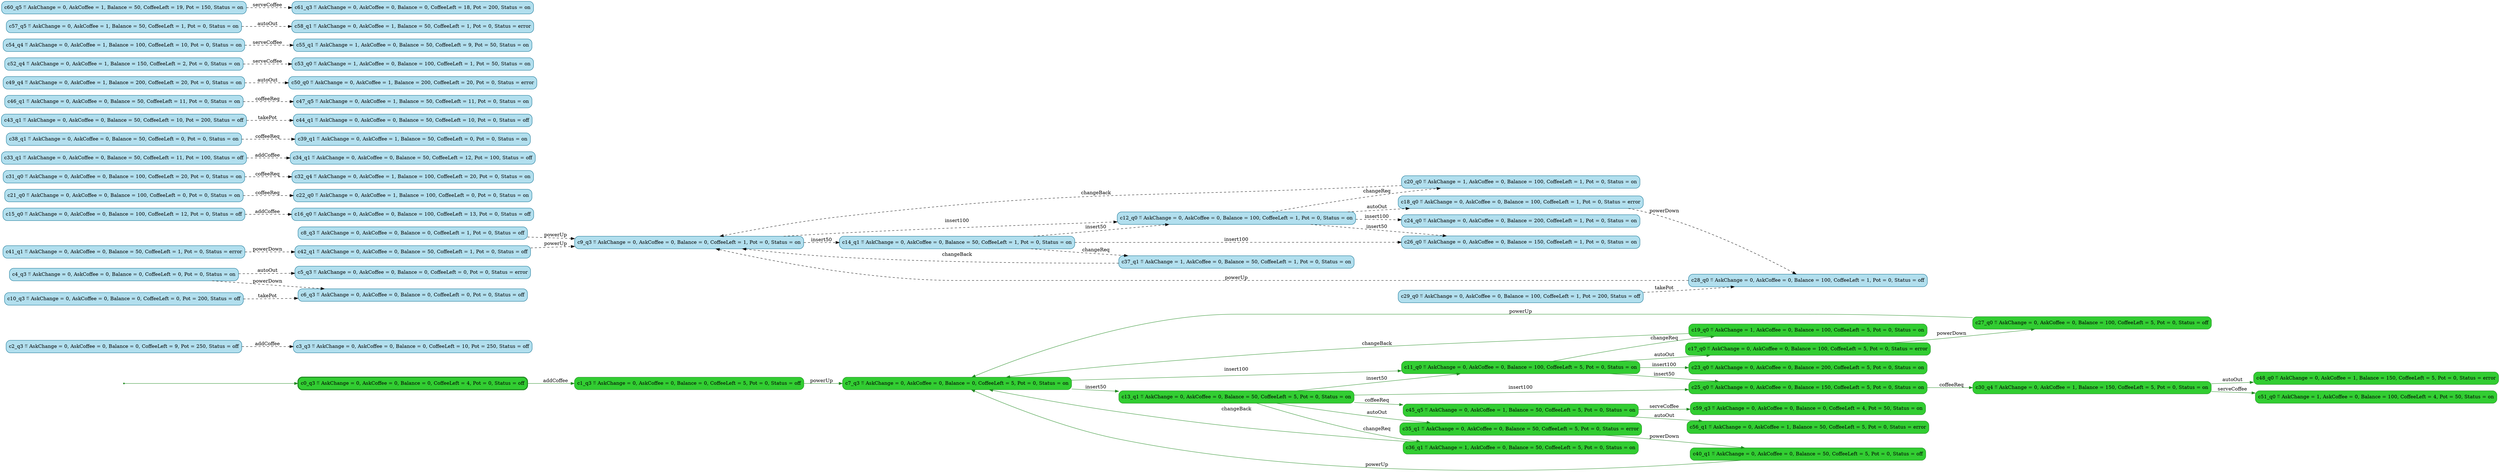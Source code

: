digraph g {

	rankdir="LR"

	__invisible__[shape="point", color="forestgreen"]
	c0_q3[label="c0_q3 ≝ AskChange = 0, AskCoffee = 0, Balance = 0, CoffeeLeft = 4, Pot = 0, Status = off", shape="box", style="rounded, filled", color="forestgreen", fillcolor="limegreen", penwidth=3] // Initial
	c1_q3[label="c1_q3 ≝ AskChange = 0, AskCoffee = 0, Balance = 0, CoffeeLeft = 5, Pot = 0, Status = off", shape="box", style="rounded, filled", color="forestgreen", fillcolor="limegreen"]
	c7_q3[label="c7_q3 ≝ AskChange = 0, AskCoffee = 0, Balance = 0, CoffeeLeft = 5, Pot = 0, Status = on", shape="box", style="rounded, filled", color="forestgreen", fillcolor="limegreen"]
	c11_q0[label="c11_q0 ≝ AskChange = 0, AskCoffee = 0, Balance = 100, CoffeeLeft = 5, Pot = 0, Status = on", shape="box", style="rounded, filled", color="forestgreen", fillcolor="limegreen"]
	c17_q0[label="c17_q0 ≝ AskChange = 0, AskCoffee = 0, Balance = 100, CoffeeLeft = 5, Pot = 0, Status = error", shape="box", style="rounded, filled", color="forestgreen", fillcolor="limegreen"]
	c27_q0[label="c27_q0 ≝ AskChange = 0, AskCoffee = 0, Balance = 100, CoffeeLeft = 5, Pot = 0, Status = off", shape="box", style="rounded, filled", color="forestgreen", fillcolor="limegreen"]
	c19_q0[label="c19_q0 ≝ AskChange = 1, AskCoffee = 0, Balance = 100, CoffeeLeft = 5, Pot = 0, Status = on", shape="box", style="rounded, filled", color="forestgreen", fillcolor="limegreen"]
	c23_q0[label="c23_q0 ≝ AskChange = 0, AskCoffee = 0, Balance = 200, CoffeeLeft = 5, Pot = 0, Status = on", shape="box", style="rounded, filled", color="forestgreen", fillcolor="limegreen"]
	c25_q0[label="c25_q0 ≝ AskChange = 0, AskCoffee = 0, Balance = 150, CoffeeLeft = 5, Pot = 0, Status = on", shape="box", style="rounded, filled", color="forestgreen", fillcolor="limegreen"]
	c30_q4[label="c30_q4 ≝ AskChange = 0, AskCoffee = 1, Balance = 150, CoffeeLeft = 5, Pot = 0, Status = on", shape="box", style="rounded, filled", color="forestgreen", fillcolor="limegreen"]
	c48_q0[label="c48_q0 ≝ AskChange = 0, AskCoffee = 1, Balance = 150, CoffeeLeft = 5, Pot = 0, Status = error", shape="box", style="rounded, filled", color="forestgreen", fillcolor="limegreen"]
	c51_q0[label="c51_q0 ≝ AskChange = 1, AskCoffee = 0, Balance = 100, CoffeeLeft = 4, Pot = 50, Status = on", shape="box", style="rounded, filled", color="forestgreen", fillcolor="limegreen"]
	c13_q1[label="c13_q1 ≝ AskChange = 0, AskCoffee = 0, Balance = 50, CoffeeLeft = 5, Pot = 0, Status = on", shape="box", style="rounded, filled", color="forestgreen", fillcolor="limegreen"]
	c35_q1[label="c35_q1 ≝ AskChange = 0, AskCoffee = 0, Balance = 50, CoffeeLeft = 5, Pot = 0, Status = error", shape="box", style="rounded, filled", color="forestgreen", fillcolor="limegreen"]
	c40_q1[label="c40_q1 ≝ AskChange = 0, AskCoffee = 0, Balance = 50, CoffeeLeft = 5, Pot = 0, Status = off", shape="box", style="rounded, filled", color="forestgreen", fillcolor="limegreen"]
	c36_q1[label="c36_q1 ≝ AskChange = 1, AskCoffee = 0, Balance = 50, CoffeeLeft = 5, Pot = 0, Status = on", shape="box", style="rounded, filled", color="forestgreen", fillcolor="limegreen"]
	c45_q5[label="c45_q5 ≝ AskChange = 0, AskCoffee = 1, Balance = 50, CoffeeLeft = 5, Pot = 0, Status = on", shape="box", style="rounded, filled", color="forestgreen", fillcolor="limegreen"]
	c56_q1[label="c56_q1 ≝ AskChange = 0, AskCoffee = 1, Balance = 50, CoffeeLeft = 5, Pot = 0, Status = error", shape="box", style="rounded, filled", color="forestgreen", fillcolor="limegreen"]
	c59_q3[label="c59_q3 ≝ AskChange = 0, AskCoffee = 0, Balance = 0, CoffeeLeft = 4, Pot = 50, Status = on", shape="box", style="rounded, filled", color="forestgreen", fillcolor="limegreen"]
	c2_q3[label="c2_q3 ≝ AskChange = 0, AskCoffee = 0, Balance = 0, CoffeeLeft = 9, Pot = 250, Status = off", shape="box", style="rounded, filled", color="deepskyblue4", fillcolor="lightblue2"]
	c3_q3[label="c3_q3 ≝ AskChange = 0, AskCoffee = 0, Balance = 0, CoffeeLeft = 10, Pot = 250, Status = off", shape="box", style="rounded, filled", color="deepskyblue4", fillcolor="lightblue2"]
	c4_q3[label="c4_q3 ≝ AskChange = 0, AskCoffee = 0, Balance = 0, CoffeeLeft = 0, Pot = 0, Status = on", shape="box", style="rounded, filled", color="deepskyblue4", fillcolor="lightblue2"]
	c5_q3[label="c5_q3 ≝ AskChange = 0, AskCoffee = 0, Balance = 0, CoffeeLeft = 0, Pot = 0, Status = error", shape="box", style="rounded, filled", color="deepskyblue4", fillcolor="lightblue2"]
	c6_q3[label="c6_q3 ≝ AskChange = 0, AskCoffee = 0, Balance = 0, CoffeeLeft = 0, Pot = 0, Status = off", shape="box", style="rounded, filled", color="deepskyblue4", fillcolor="lightblue2"]
	c8_q3[label="c8_q3 ≝ AskChange = 0, AskCoffee = 0, Balance = 0, CoffeeLeft = 1, Pot = 0, Status = off", shape="box", style="rounded, filled", color="deepskyblue4", fillcolor="lightblue2"]
	c9_q3[label="c9_q3 ≝ AskChange = 0, AskCoffee = 0, Balance = 0, CoffeeLeft = 1, Pot = 0, Status = on", shape="box", style="rounded, filled", color="deepskyblue4", fillcolor="lightblue2"]
	c10_q3[label="c10_q3 ≝ AskChange = 0, AskCoffee = 0, Balance = 0, CoffeeLeft = 0, Pot = 200, Status = off", shape="box", style="rounded, filled", color="deepskyblue4", fillcolor="lightblue2"]
	c12_q0[label="c12_q0 ≝ AskChange = 0, AskCoffee = 0, Balance = 100, CoffeeLeft = 1, Pot = 0, Status = on", shape="box", style="rounded, filled", color="deepskyblue4", fillcolor="lightblue2"]
	c14_q1[label="c14_q1 ≝ AskChange = 0, AskCoffee = 0, Balance = 50, CoffeeLeft = 1, Pot = 0, Status = on", shape="box", style="rounded, filled", color="deepskyblue4", fillcolor="lightblue2"]
	c15_q0[label="c15_q0 ≝ AskChange = 0, AskCoffee = 0, Balance = 100, CoffeeLeft = 12, Pot = 0, Status = off", shape="box", style="rounded, filled", color="deepskyblue4", fillcolor="lightblue2"]
	c16_q0[label="c16_q0 ≝ AskChange = 0, AskCoffee = 0, Balance = 100, CoffeeLeft = 13, Pot = 0, Status = off", shape="box", style="rounded, filled", color="deepskyblue4", fillcolor="lightblue2"]
	c18_q0[label="c18_q0 ≝ AskChange = 0, AskCoffee = 0, Balance = 100, CoffeeLeft = 1, Pot = 0, Status = error", shape="box", style="rounded, filled", color="deepskyblue4", fillcolor="lightblue2"]
	c20_q0[label="c20_q0 ≝ AskChange = 1, AskCoffee = 0, Balance = 100, CoffeeLeft = 1, Pot = 0, Status = on", shape="box", style="rounded, filled", color="deepskyblue4", fillcolor="lightblue2"]
	c21_q0[label="c21_q0 ≝ AskChange = 0, AskCoffee = 0, Balance = 100, CoffeeLeft = 0, Pot = 0, Status = on", shape="box", style="rounded, filled", color="deepskyblue4", fillcolor="lightblue2"]
	c22_q0[label="c22_q0 ≝ AskChange = 0, AskCoffee = 1, Balance = 100, CoffeeLeft = 0, Pot = 0, Status = on", shape="box", style="rounded, filled", color="deepskyblue4", fillcolor="lightblue2"]
	c24_q0[label="c24_q0 ≝ AskChange = 0, AskCoffee = 0, Balance = 200, CoffeeLeft = 1, Pot = 0, Status = on", shape="box", style="rounded, filled", color="deepskyblue4", fillcolor="lightblue2"]
	c26_q0[label="c26_q0 ≝ AskChange = 0, AskCoffee = 0, Balance = 150, CoffeeLeft = 1, Pot = 0, Status = on", shape="box", style="rounded, filled", color="deepskyblue4", fillcolor="lightblue2"]
	c28_q0[label="c28_q0 ≝ AskChange = 0, AskCoffee = 0, Balance = 100, CoffeeLeft = 1, Pot = 0, Status = off", shape="box", style="rounded, filled", color="deepskyblue4", fillcolor="lightblue2"]
	c29_q0[label="c29_q0 ≝ AskChange = 0, AskCoffee = 0, Balance = 100, CoffeeLeft = 1, Pot = 200, Status = off", shape="box", style="rounded, filled", color="deepskyblue4", fillcolor="lightblue2"]
	c31_q0[label="c31_q0 ≝ AskChange = 0, AskCoffee = 0, Balance = 100, CoffeeLeft = 20, Pot = 0, Status = on", shape="box", style="rounded, filled", color="deepskyblue4", fillcolor="lightblue2"]
	c32_q4[label="c32_q4 ≝ AskChange = 0, AskCoffee = 1, Balance = 100, CoffeeLeft = 20, Pot = 0, Status = on", shape="box", style="rounded, filled", color="deepskyblue4", fillcolor="lightblue2"]
	c33_q1[label="c33_q1 ≝ AskChange = 0, AskCoffee = 0, Balance = 50, CoffeeLeft = 11, Pot = 100, Status = off", shape="box", style="rounded, filled", color="deepskyblue4", fillcolor="lightblue2"]
	c34_q1[label="c34_q1 ≝ AskChange = 0, AskCoffee = 0, Balance = 50, CoffeeLeft = 12, Pot = 100, Status = off", shape="box", style="rounded, filled", color="deepskyblue4", fillcolor="lightblue2"]
	c37_q1[label="c37_q1 ≝ AskChange = 1, AskCoffee = 0, Balance = 50, CoffeeLeft = 1, Pot = 0, Status = on", shape="box", style="rounded, filled", color="deepskyblue4", fillcolor="lightblue2"]
	c38_q1[label="c38_q1 ≝ AskChange = 0, AskCoffee = 0, Balance = 50, CoffeeLeft = 0, Pot = 0, Status = on", shape="box", style="rounded, filled", color="deepskyblue4", fillcolor="lightblue2"]
	c39_q1[label="c39_q1 ≝ AskChange = 0, AskCoffee = 1, Balance = 50, CoffeeLeft = 0, Pot = 0, Status = on", shape="box", style="rounded, filled", color="deepskyblue4", fillcolor="lightblue2"]
	c41_q1[label="c41_q1 ≝ AskChange = 0, AskCoffee = 0, Balance = 50, CoffeeLeft = 1, Pot = 0, Status = error", shape="box", style="rounded, filled", color="deepskyblue4", fillcolor="lightblue2"]
	c42_q1[label="c42_q1 ≝ AskChange = 0, AskCoffee = 0, Balance = 50, CoffeeLeft = 1, Pot = 0, Status = off", shape="box", style="rounded, filled", color="deepskyblue4", fillcolor="lightblue2"]
	c43_q1[label="c43_q1 ≝ AskChange = 0, AskCoffee = 0, Balance = 50, CoffeeLeft = 10, Pot = 200, Status = off", shape="box", style="rounded, filled", color="deepskyblue4", fillcolor="lightblue2"]
	c44_q1[label="c44_q1 ≝ AskChange = 0, AskCoffee = 0, Balance = 50, CoffeeLeft = 10, Pot = 0, Status = off", shape="box", style="rounded, filled", color="deepskyblue4", fillcolor="lightblue2"]
	c46_q1[label="c46_q1 ≝ AskChange = 0, AskCoffee = 0, Balance = 50, CoffeeLeft = 11, Pot = 0, Status = on", shape="box", style="rounded, filled", color="deepskyblue4", fillcolor="lightblue2"]
	c47_q5[label="c47_q5 ≝ AskChange = 0, AskCoffee = 1, Balance = 50, CoffeeLeft = 11, Pot = 0, Status = on", shape="box", style="rounded, filled", color="deepskyblue4", fillcolor="lightblue2"]
	c49_q4[label="c49_q4 ≝ AskChange = 0, AskCoffee = 1, Balance = 200, CoffeeLeft = 20, Pot = 0, Status = on", shape="box", style="rounded, filled", color="deepskyblue4", fillcolor="lightblue2"]
	c50_q0[label="c50_q0 ≝ AskChange = 0, AskCoffee = 1, Balance = 200, CoffeeLeft = 20, Pot = 0, Status = error", shape="box", style="rounded, filled", color="deepskyblue4", fillcolor="lightblue2"]
	c52_q4[label="c52_q4 ≝ AskChange = 0, AskCoffee = 1, Balance = 150, CoffeeLeft = 2, Pot = 0, Status = on", shape="box", style="rounded, filled", color="deepskyblue4", fillcolor="lightblue2"]
	c53_q0[label="c53_q0 ≝ AskChange = 1, AskCoffee = 0, Balance = 100, CoffeeLeft = 1, Pot = 50, Status = on", shape="box", style="rounded, filled", color="deepskyblue4", fillcolor="lightblue2"]
	c54_q4[label="c54_q4 ≝ AskChange = 0, AskCoffee = 1, Balance = 100, CoffeeLeft = 10, Pot = 0, Status = on", shape="box", style="rounded, filled", color="deepskyblue4", fillcolor="lightblue2"]
	c55_q1[label="c55_q1 ≝ AskChange = 1, AskCoffee = 0, Balance = 50, CoffeeLeft = 9, Pot = 50, Status = on", shape="box", style="rounded, filled", color="deepskyblue4", fillcolor="lightblue2"]
	c57_q5[label="c57_q5 ≝ AskChange = 0, AskCoffee = 1, Balance = 50, CoffeeLeft = 1, Pot = 0, Status = on", shape="box", style="rounded, filled", color="deepskyblue4", fillcolor="lightblue2"]
	c58_q1[label="c58_q1 ≝ AskChange = 0, AskCoffee = 1, Balance = 50, CoffeeLeft = 1, Pot = 0, Status = error", shape="box", style="rounded, filled", color="deepskyblue4", fillcolor="lightblue2"]
	c60_q5[label="c60_q5 ≝ AskChange = 0, AskCoffee = 1, Balance = 50, CoffeeLeft = 19, Pot = 150, Status = on", shape="box", style="rounded, filled", color="deepskyblue4", fillcolor="lightblue2"]
	c61_q3[label="c61_q3 ≝ AskChange = 0, AskCoffee = 0, Balance = 0, CoffeeLeft = 18, Pot = 200, Status = on", shape="box", style="rounded, filled", color="deepskyblue4", fillcolor="lightblue2"]

	__invisible__ -> c0_q3[color="forestgreen"]
	c0_q3 -> c1_q3[label="addCoffee", color="forestgreen"]
	c1_q3 -> c7_q3[label="powerUp", color="forestgreen"]
	c7_q3 -> c11_q0[label="insert100", color="forestgreen"]
	c11_q0 -> c17_q0[label="autoOut", color="forestgreen"]
	c17_q0 -> c27_q0[label="powerDown", color="forestgreen"]
	c27_q0 -> c7_q3[label="powerUp", color="forestgreen"]
	c11_q0 -> c19_q0[label="changeReq", color="forestgreen"]
	c19_q0 -> c7_q3[label="changeBack", color="forestgreen"]
	c11_q0 -> c23_q0[label="insert100", color="forestgreen"]
	c11_q0 -> c25_q0[label="insert50", color="forestgreen"]
	c25_q0 -> c30_q4[label="coffeeReq", color="forestgreen"]
	c30_q4 -> c48_q0[label="autoOut", color="forestgreen"]
	c30_q4 -> c51_q0[label="serveCoffee", color="forestgreen"]
	c7_q3 -> c13_q1[label="insert50", color="forestgreen"]
	c13_q1 -> c35_q1[label="autoOut", color="forestgreen"]
	c35_q1 -> c40_q1[label="powerDown", color="forestgreen"]
	c40_q1 -> c7_q3[label="powerUp", color="forestgreen"]
	c13_q1 -> c36_q1[label="changeReq", color="forestgreen"]
	c36_q1 -> c7_q3[label="changeBack", color="forestgreen"]
	c13_q1 -> c25_q0[label="insert100", color="forestgreen"]
	c13_q1 -> c11_q0[label="insert50", color="forestgreen"]
	c13_q1 -> c45_q5[label="coffeeReq", color="forestgreen"]
	c45_q5 -> c56_q1[label="autoOut", color="forestgreen"]
	c45_q5 -> c59_q3[label="serveCoffee", color="forestgreen"]
	c2_q3 -> c3_q3[label="addCoffee", color="black", style="dashed"]
	c4_q3 -> c5_q3[label="autoOut", color="black", style="dashed"]
	c4_q3 -> c6_q3[label="powerDown", color="black", style="dashed"]
	c8_q3 -> c9_q3[label="powerUp", color="black", style="dashed"]
	c10_q3 -> c6_q3[label="takePot", color="black", style="dashed"]
	c9_q3 -> c12_q0[label="insert100", color="black", style="dashed"]
	c9_q3 -> c14_q1[label="insert50", color="black", style="dashed"]
	c15_q0 -> c16_q0[label="addCoffee", color="black", style="dashed"]
	c12_q0 -> c18_q0[label="autoOut", color="black", style="dashed"]
	c12_q0 -> c20_q0[label="changeReq", color="black", style="dashed"]
	c21_q0 -> c22_q0[label="coffeeReq", color="black", style="dashed"]
	c12_q0 -> c24_q0[label="insert100", color="black", style="dashed"]
	c12_q0 -> c26_q0[label="insert50", color="black", style="dashed"]
	c18_q0 -> c28_q0[label="powerDown", color="black", style="dashed"]
	c29_q0 -> c28_q0[label="takePot", color="black", style="dashed"]
	c20_q0 -> c9_q3[label="changeBack", color="black", style="dashed"]
	c28_q0 -> c9_q3[label="powerUp", color="black", style="dashed"]
	c31_q0 -> c32_q4[label="coffeeReq", color="black", style="dashed"]
	c33_q1 -> c34_q1[label="addCoffee", color="black", style="dashed"]
	c14_q1 -> c37_q1[label="changeReq", color="black", style="dashed"]
	c38_q1 -> c39_q1[label="coffeeReq", color="black", style="dashed"]
	c41_q1 -> c42_q1[label="powerDown", color="black", style="dashed"]
	c43_q1 -> c44_q1[label="takePot", color="black", style="dashed"]
	c14_q1 -> c26_q0[label="insert100", color="black", style="dashed"]
	c14_q1 -> c12_q0[label="insert50", color="black", style="dashed"]
	c37_q1 -> c9_q3[label="changeBack", color="black", style="dashed"]
	c42_q1 -> c9_q3[label="powerUp", color="black", style="dashed"]
	c46_q1 -> c47_q5[label="coffeeReq", color="black", style="dashed"]
	c49_q4 -> c50_q0[label="autoOut", color="black", style="dashed"]
	c52_q4 -> c53_q0[label="serveCoffee", color="black", style="dashed"]
	c54_q4 -> c55_q1[label="serveCoffee", color="black", style="dashed"]
	c57_q5 -> c58_q1[label="autoOut", color="black", style="dashed"]
	c60_q5 -> c61_q3[label="serveCoffee", color="black", style="dashed"]

}
